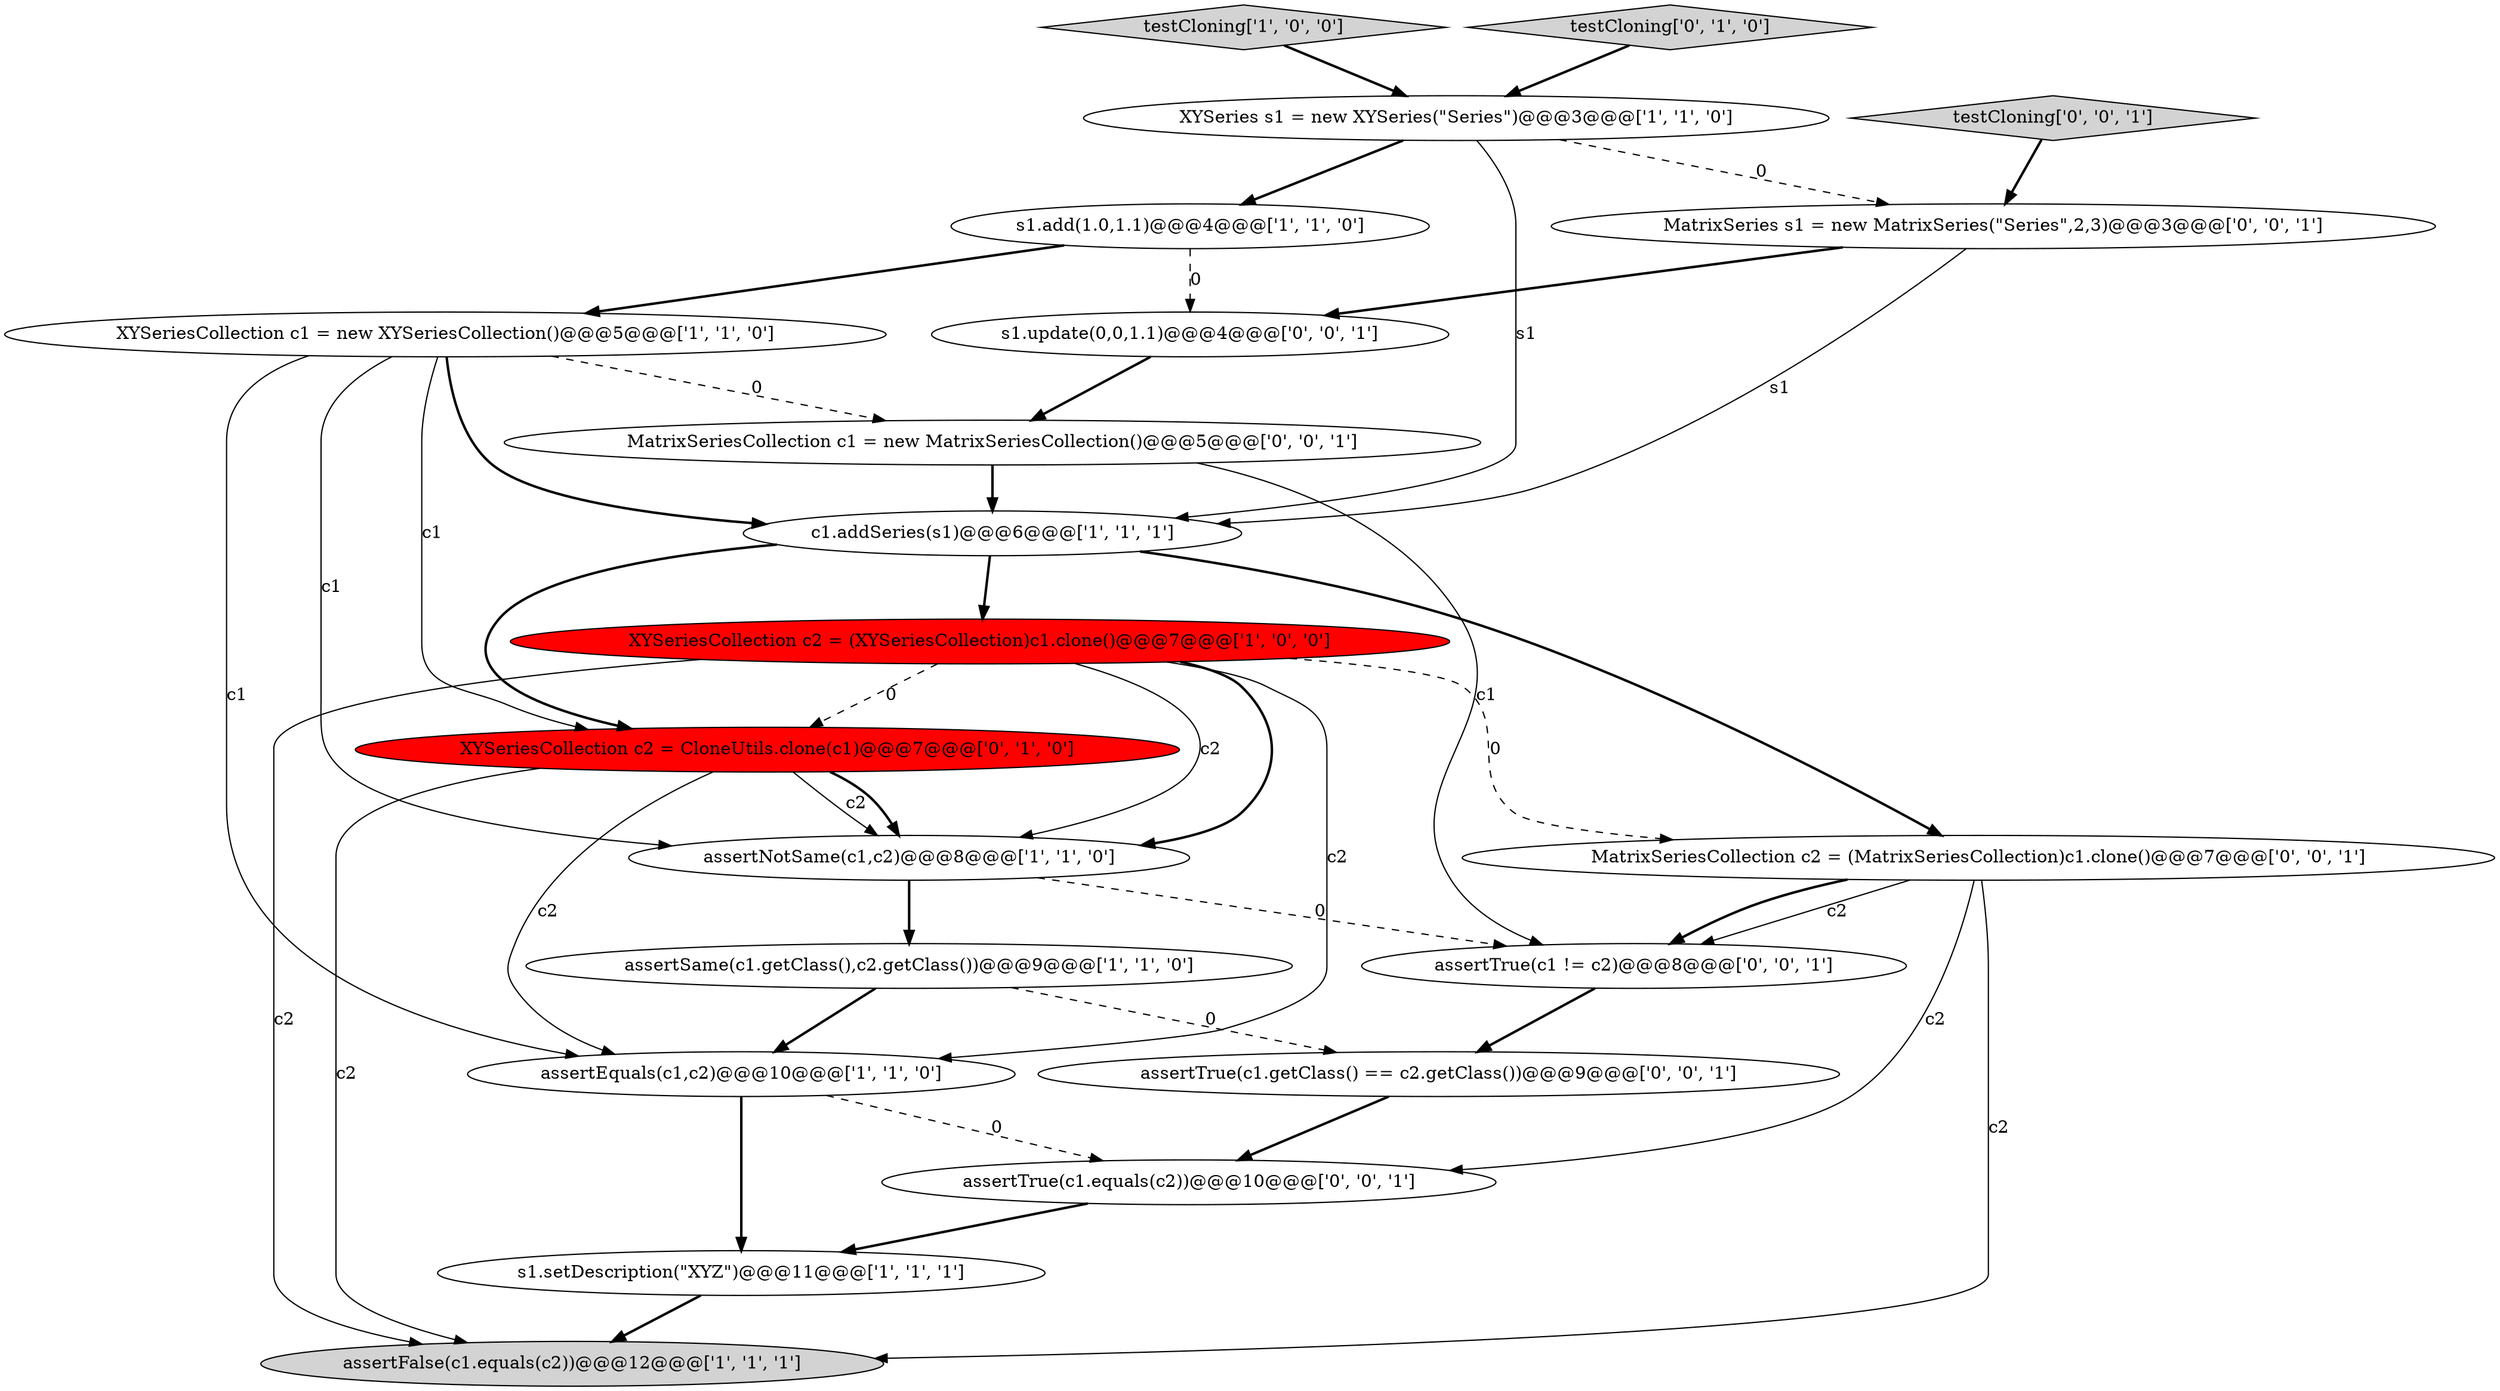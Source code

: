 digraph {
19 [style = filled, label = "MatrixSeriesCollection c1 = new MatrixSeriesCollection()@@@5@@@['0', '0', '1']", fillcolor = white, shape = ellipse image = "AAA0AAABBB3BBB"];
14 [style = filled, label = "assertTrue(c1 != c2)@@@8@@@['0', '0', '1']", fillcolor = white, shape = ellipse image = "AAA0AAABBB3BBB"];
11 [style = filled, label = "XYSeriesCollection c2 = CloneUtils.clone(c1)@@@7@@@['0', '1', '0']", fillcolor = red, shape = ellipse image = "AAA1AAABBB2BBB"];
9 [style = filled, label = "XYSeriesCollection c2 = (XYSeriesCollection)c1.clone()@@@7@@@['1', '0', '0']", fillcolor = red, shape = ellipse image = "AAA1AAABBB1BBB"];
16 [style = filled, label = "testCloning['0', '0', '1']", fillcolor = lightgray, shape = diamond image = "AAA0AAABBB3BBB"];
10 [style = filled, label = "assertFalse(c1.equals(c2))@@@12@@@['1', '1', '1']", fillcolor = lightgray, shape = ellipse image = "AAA0AAABBB1BBB"];
13 [style = filled, label = "s1.update(0,0,1.1)@@@4@@@['0', '0', '1']", fillcolor = white, shape = ellipse image = "AAA0AAABBB3BBB"];
5 [style = filled, label = "s1.add(1.0,1.1)@@@4@@@['1', '1', '0']", fillcolor = white, shape = ellipse image = "AAA0AAABBB1BBB"];
8 [style = filled, label = "testCloning['1', '0', '0']", fillcolor = lightgray, shape = diamond image = "AAA0AAABBB1BBB"];
7 [style = filled, label = "assertNotSame(c1,c2)@@@8@@@['1', '1', '0']", fillcolor = white, shape = ellipse image = "AAA0AAABBB1BBB"];
6 [style = filled, label = "XYSeriesCollection c1 = new XYSeriesCollection()@@@5@@@['1', '1', '0']", fillcolor = white, shape = ellipse image = "AAA0AAABBB1BBB"];
3 [style = filled, label = "assertSame(c1.getClass(),c2.getClass())@@@9@@@['1', '1', '0']", fillcolor = white, shape = ellipse image = "AAA0AAABBB1BBB"];
20 [style = filled, label = "MatrixSeries s1 = new MatrixSeries(\"Series\",2,3)@@@3@@@['0', '0', '1']", fillcolor = white, shape = ellipse image = "AAA0AAABBB3BBB"];
15 [style = filled, label = "MatrixSeriesCollection c2 = (MatrixSeriesCollection)c1.clone()@@@7@@@['0', '0', '1']", fillcolor = white, shape = ellipse image = "AAA0AAABBB3BBB"];
2 [style = filled, label = "c1.addSeries(s1)@@@6@@@['1', '1', '1']", fillcolor = white, shape = ellipse image = "AAA0AAABBB1BBB"];
18 [style = filled, label = "assertTrue(c1.getClass() == c2.getClass())@@@9@@@['0', '0', '1']", fillcolor = white, shape = ellipse image = "AAA0AAABBB3BBB"];
0 [style = filled, label = "s1.setDescription(\"XYZ\")@@@11@@@['1', '1', '1']", fillcolor = white, shape = ellipse image = "AAA0AAABBB1BBB"];
17 [style = filled, label = "assertTrue(c1.equals(c2))@@@10@@@['0', '0', '1']", fillcolor = white, shape = ellipse image = "AAA0AAABBB3BBB"];
1 [style = filled, label = "XYSeries s1 = new XYSeries(\"Series\")@@@3@@@['1', '1', '0']", fillcolor = white, shape = ellipse image = "AAA0AAABBB1BBB"];
4 [style = filled, label = "assertEquals(c1,c2)@@@10@@@['1', '1', '0']", fillcolor = white, shape = ellipse image = "AAA0AAABBB1BBB"];
12 [style = filled, label = "testCloning['0', '1', '0']", fillcolor = lightgray, shape = diamond image = "AAA0AAABBB2BBB"];
1->5 [style = bold, label=""];
11->4 [style = solid, label="c2"];
19->14 [style = solid, label="c1"];
5->13 [style = dashed, label="0"];
20->13 [style = bold, label=""];
15->14 [style = bold, label=""];
4->17 [style = dashed, label="0"];
7->14 [style = dashed, label="0"];
3->18 [style = dashed, label="0"];
11->7 [style = solid, label="c2"];
18->17 [style = bold, label=""];
1->2 [style = solid, label="s1"];
15->14 [style = solid, label="c2"];
19->2 [style = bold, label=""];
2->9 [style = bold, label=""];
6->4 [style = solid, label="c1"];
9->7 [style = bold, label=""];
12->1 [style = bold, label=""];
6->7 [style = solid, label="c1"];
3->4 [style = bold, label=""];
15->17 [style = solid, label="c2"];
15->10 [style = solid, label="c2"];
7->3 [style = bold, label=""];
4->0 [style = bold, label=""];
6->2 [style = bold, label=""];
1->20 [style = dashed, label="0"];
8->1 [style = bold, label=""];
20->2 [style = solid, label="s1"];
0->10 [style = bold, label=""];
13->19 [style = bold, label=""];
17->0 [style = bold, label=""];
5->6 [style = bold, label=""];
9->4 [style = solid, label="c2"];
11->10 [style = solid, label="c2"];
2->15 [style = bold, label=""];
6->19 [style = dashed, label="0"];
9->11 [style = dashed, label="0"];
14->18 [style = bold, label=""];
16->20 [style = bold, label=""];
9->10 [style = solid, label="c2"];
6->11 [style = solid, label="c1"];
2->11 [style = bold, label=""];
11->7 [style = bold, label=""];
9->15 [style = dashed, label="0"];
9->7 [style = solid, label="c2"];
}
